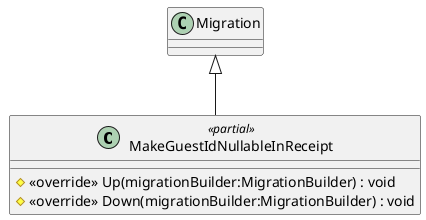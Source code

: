 @startuml
class MakeGuestIdNullableInReceipt <<partial>> {
    # <<override>> Up(migrationBuilder:MigrationBuilder) : void
    # <<override>> Down(migrationBuilder:MigrationBuilder) : void
}
Migration <|-- MakeGuestIdNullableInReceipt
@enduml
